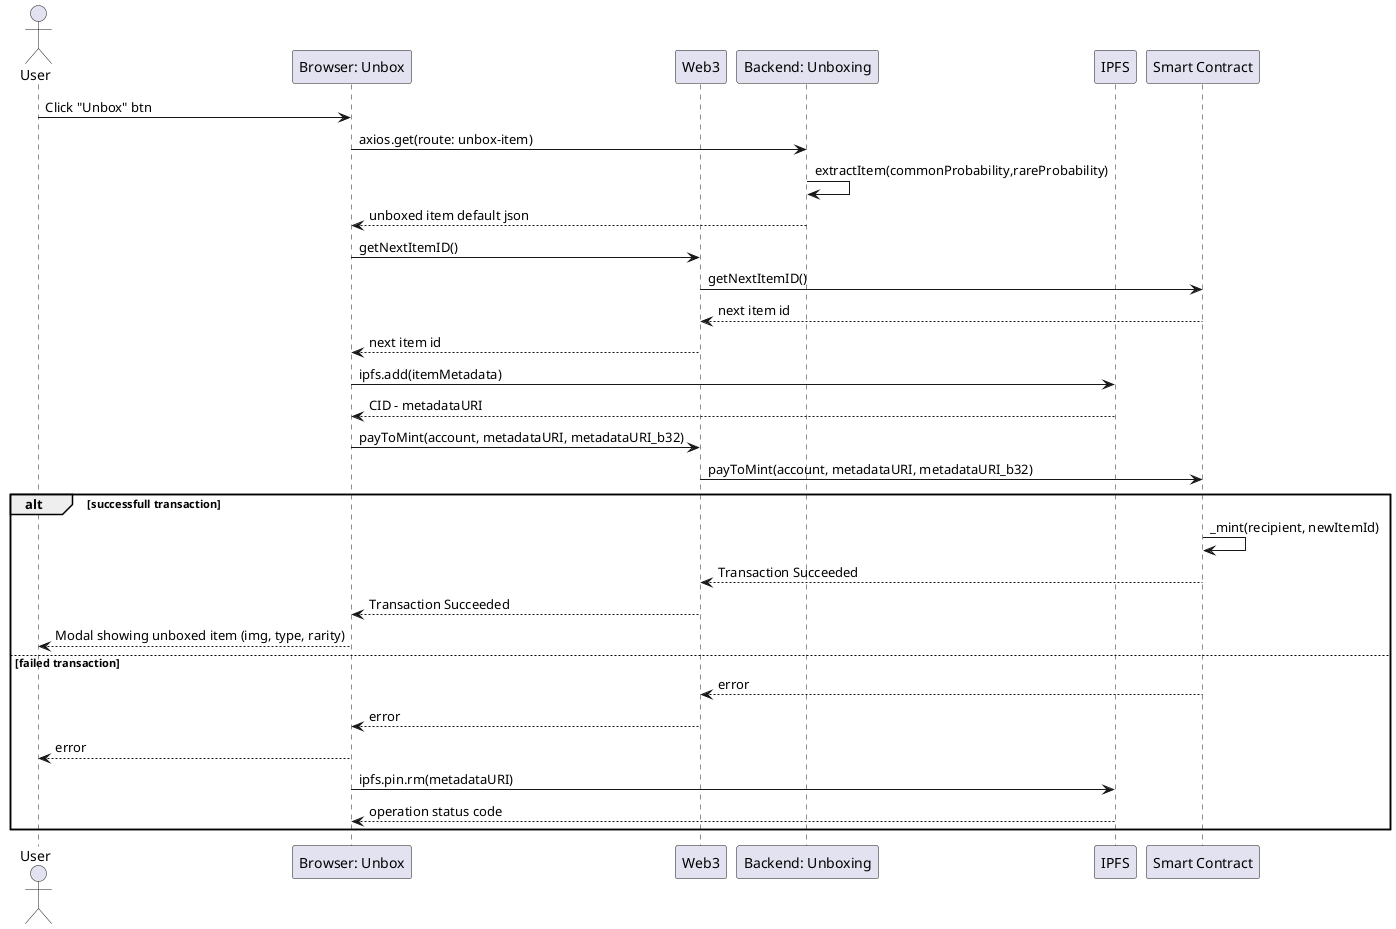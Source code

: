 @startuml UnboxingItem

actor User
participant "Browser: Unbox"
participant Web3
participant "Backend: Unboxing"
participant IPFS
participant "Smart Contract"

User -> "Browser: Unbox": Click "Unbox" btn
"Browser: Unbox" -> "Backend: Unboxing": axios.get(route: unbox-item)
"Backend: Unboxing" -> "Backend: Unboxing": extractItem(commonProbability,rareProbability)
"Backend: Unboxing" --> "Browser: Unbox": unboxed item default json
"Browser: Unbox" -> Web3: getNextItemID()
Web3 -> "Smart Contract": getNextItemID()
"Smart Contract" --> Web3: next item id
Web3 --> "Browser: Unbox": next item id
"Browser: Unbox" -> IPFS: ipfs.add(itemMetadata)
IPFS --> "Browser: Unbox": CID - metadataURI
"Browser: Unbox" -> Web3: payToMint(account, metadataURI, metadataURI_b32)
Web3 -> "Smart Contract": payToMint(account, metadataURI, metadataURI_b32)
alt successfull transaction
    "Smart Contract" -> "Smart Contract": _mint(recipient, newItemId)
    "Smart Contract" --> Web3: Transaction Succeeded
    Web3 --> "Browser: Unbox": Transaction Succeeded 
    "Browser: Unbox" --> User: Modal showing unboxed item (img, type, rarity)

else failed transaction

    "Smart Contract" --> Web3: error
    Web3 --> "Browser: Unbox": error
    "Browser: Unbox" --> User: error
    "Browser: Unbox" -> IPFS: ipfs.pin.rm(metadataURI)
    IPFS --> "Browser: Unbox": operation status code
    end 

@enduml
